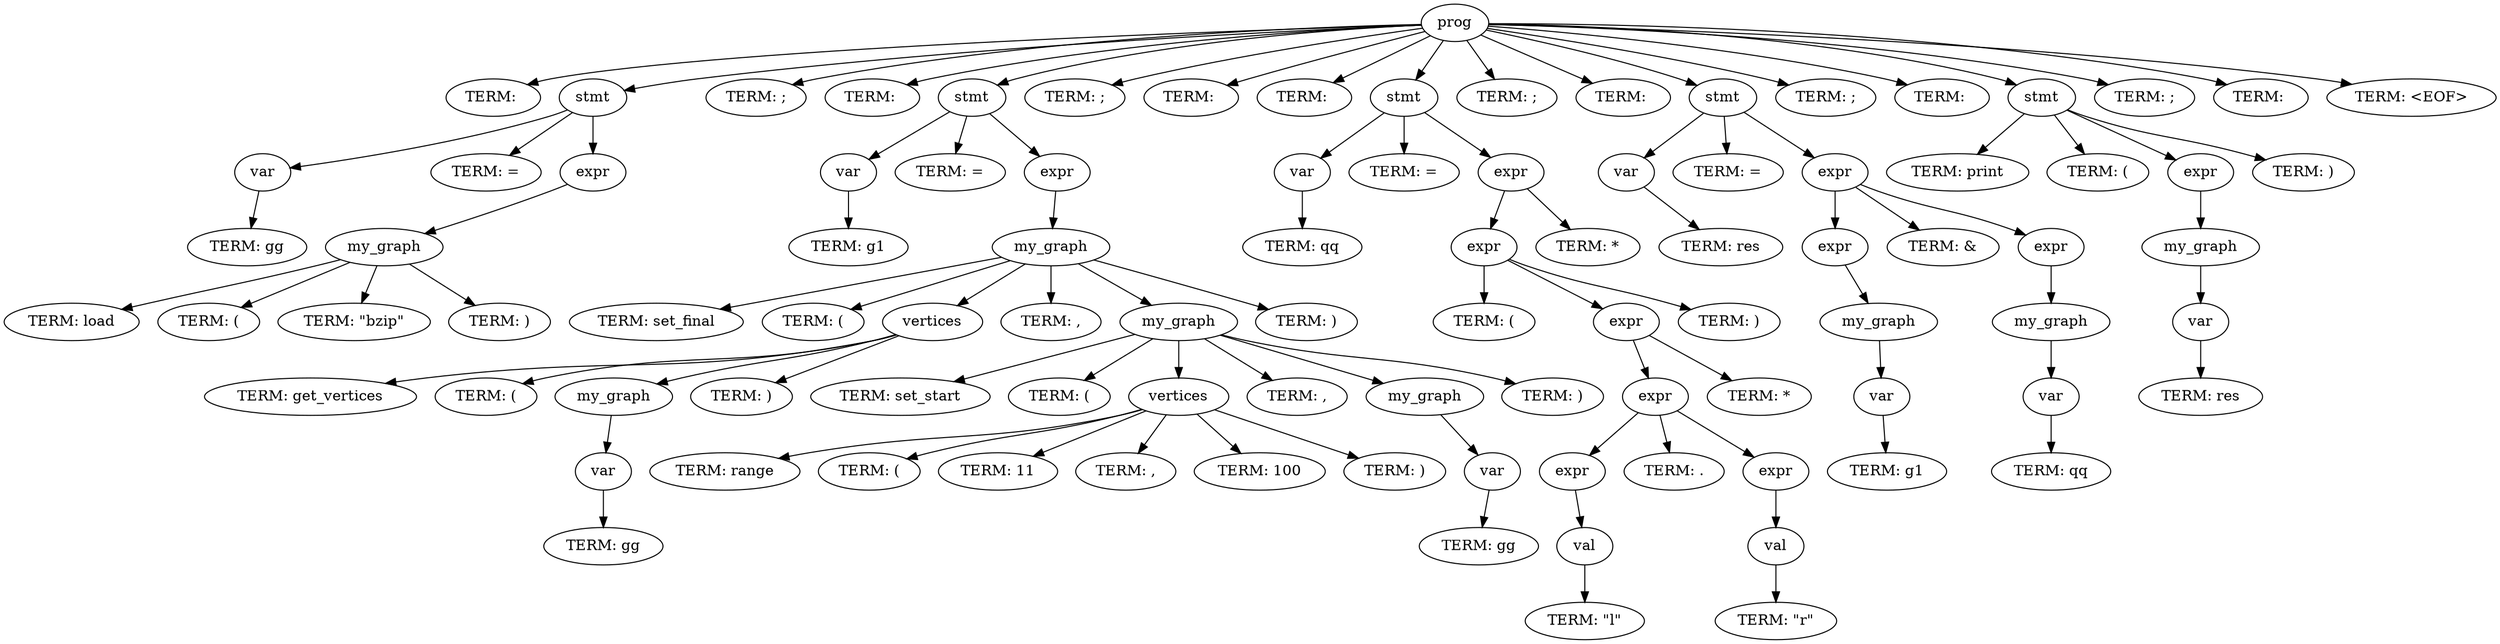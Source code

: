 digraph tree {
1 [label=prog];
1 -> 2;
2 [label="TERM: \n"];
1 -> 3;
3 [label=stmt];
3 -> 4;
4 [label=var];
4 -> 5;
5 [label="TERM: gg"];
3 -> 6;
6 [label="TERM: ="];
3 -> 7;
7 [label=expr];
7 -> 8;
8 [label=my_graph];
8 -> 9;
9 [label="TERM: load"];
8 -> 10;
10 [label="TERM: ("];
8 -> 11;
11 [label="TERM: \"bzip\""];
8 -> 12;
12 [label="TERM: )"];
1 -> 13;
13 [label="TERM: ;"];
1 -> 14;
14 [label="TERM: \n"];
1 -> 15;
15 [label=stmt];
15 -> 16;
16 [label=var];
16 -> 17;
17 [label="TERM: g1"];
15 -> 18;
18 [label="TERM: ="];
15 -> 19;
19 [label=expr];
19 -> 20;
20 [label=my_graph];
20 -> 21;
21 [label="TERM: set_final"];
20 -> 22;
22 [label="TERM: ("];
20 -> 23;
23 [label=vertices];
23 -> 24;
24 [label="TERM: get_vertices"];
23 -> 25;
25 [label="TERM: ("];
23 -> 26;
26 [label=my_graph];
26 -> 27;
27 [label=var];
27 -> 28;
28 [label="TERM: gg"];
23 -> 29;
29 [label="TERM: )"];
20 -> 30;
30 [label="TERM: ,"];
20 -> 31;
31 [label=my_graph];
31 -> 32;
32 [label="TERM: set_start"];
31 -> 33;
33 [label="TERM: ("];
31 -> 34;
34 [label=vertices];
34 -> 35;
35 [label="TERM: range"];
34 -> 36;
36 [label="TERM: ("];
34 -> 37;
37 [label="TERM: 11"];
34 -> 38;
38 [label="TERM: ,"];
34 -> 39;
39 [label="TERM: 100"];
34 -> 40;
40 [label="TERM: )"];
31 -> 41;
41 [label="TERM: ,"];
31 -> 42;
42 [label=my_graph];
42 -> 43;
43 [label=var];
43 -> 44;
44 [label="TERM: gg"];
31 -> 45;
45 [label="TERM: )"];
20 -> 46;
46 [label="TERM: )"];
1 -> 47;
47 [label="TERM: ;"];
1 -> 48;
48 [label="TERM: \n"];
1 -> 49;
49 [label="TERM: \n"];
1 -> 50;
50 [label=stmt];
50 -> 51;
51 [label=var];
51 -> 52;
52 [label="TERM: qq"];
50 -> 53;
53 [label="TERM: ="];
50 -> 54;
54 [label=expr];
54 -> 55;
55 [label=expr];
55 -> 56;
56 [label="TERM: ("];
55 -> 57;
57 [label=expr];
57 -> 58;
58 [label=expr];
58 -> 59;
59 [label=expr];
59 -> 60;
60 [label=val];
60 -> 61;
61 [label="TERM: \"l\""];
58 -> 62;
62 [label="TERM: ."];
58 -> 63;
63 [label=expr];
63 -> 64;
64 [label=val];
64 -> 65;
65 [label="TERM: \"r\""];
57 -> 66;
66 [label="TERM: *"];
55 -> 67;
67 [label="TERM: )"];
54 -> 68;
68 [label="TERM: *"];
1 -> 69;
69 [label="TERM: ;"];
1 -> 70;
70 [label="TERM: \n"];
1 -> 71;
71 [label=stmt];
71 -> 72;
72 [label=var];
72 -> 73;
73 [label="TERM: res"];
71 -> 74;
74 [label="TERM: ="];
71 -> 75;
75 [label=expr];
75 -> 76;
76 [label=expr];
76 -> 77;
77 [label=my_graph];
77 -> 78;
78 [label=var];
78 -> 79;
79 [label="TERM: g1"];
75 -> 80;
80 [label="TERM: &"];
75 -> 81;
81 [label=expr];
81 -> 82;
82 [label=my_graph];
82 -> 83;
83 [label=var];
83 -> 84;
84 [label="TERM: qq"];
1 -> 85;
85 [label="TERM: ;"];
1 -> 86;
86 [label="TERM: \n"];
1 -> 87;
87 [label=stmt];
87 -> 88;
88 [label="TERM: print"];
87 -> 89;
89 [label="TERM: ("];
87 -> 90;
90 [label=expr];
90 -> 91;
91 [label=my_graph];
91 -> 92;
92 [label=var];
92 -> 93;
93 [label="TERM: res"];
87 -> 94;
94 [label="TERM: )"];
1 -> 95;
95 [label="TERM: ;"];
1 -> 96;
96 [label="TERM: \n"];
1 -> 97;
97 [label="TERM: <EOF>"];
}
